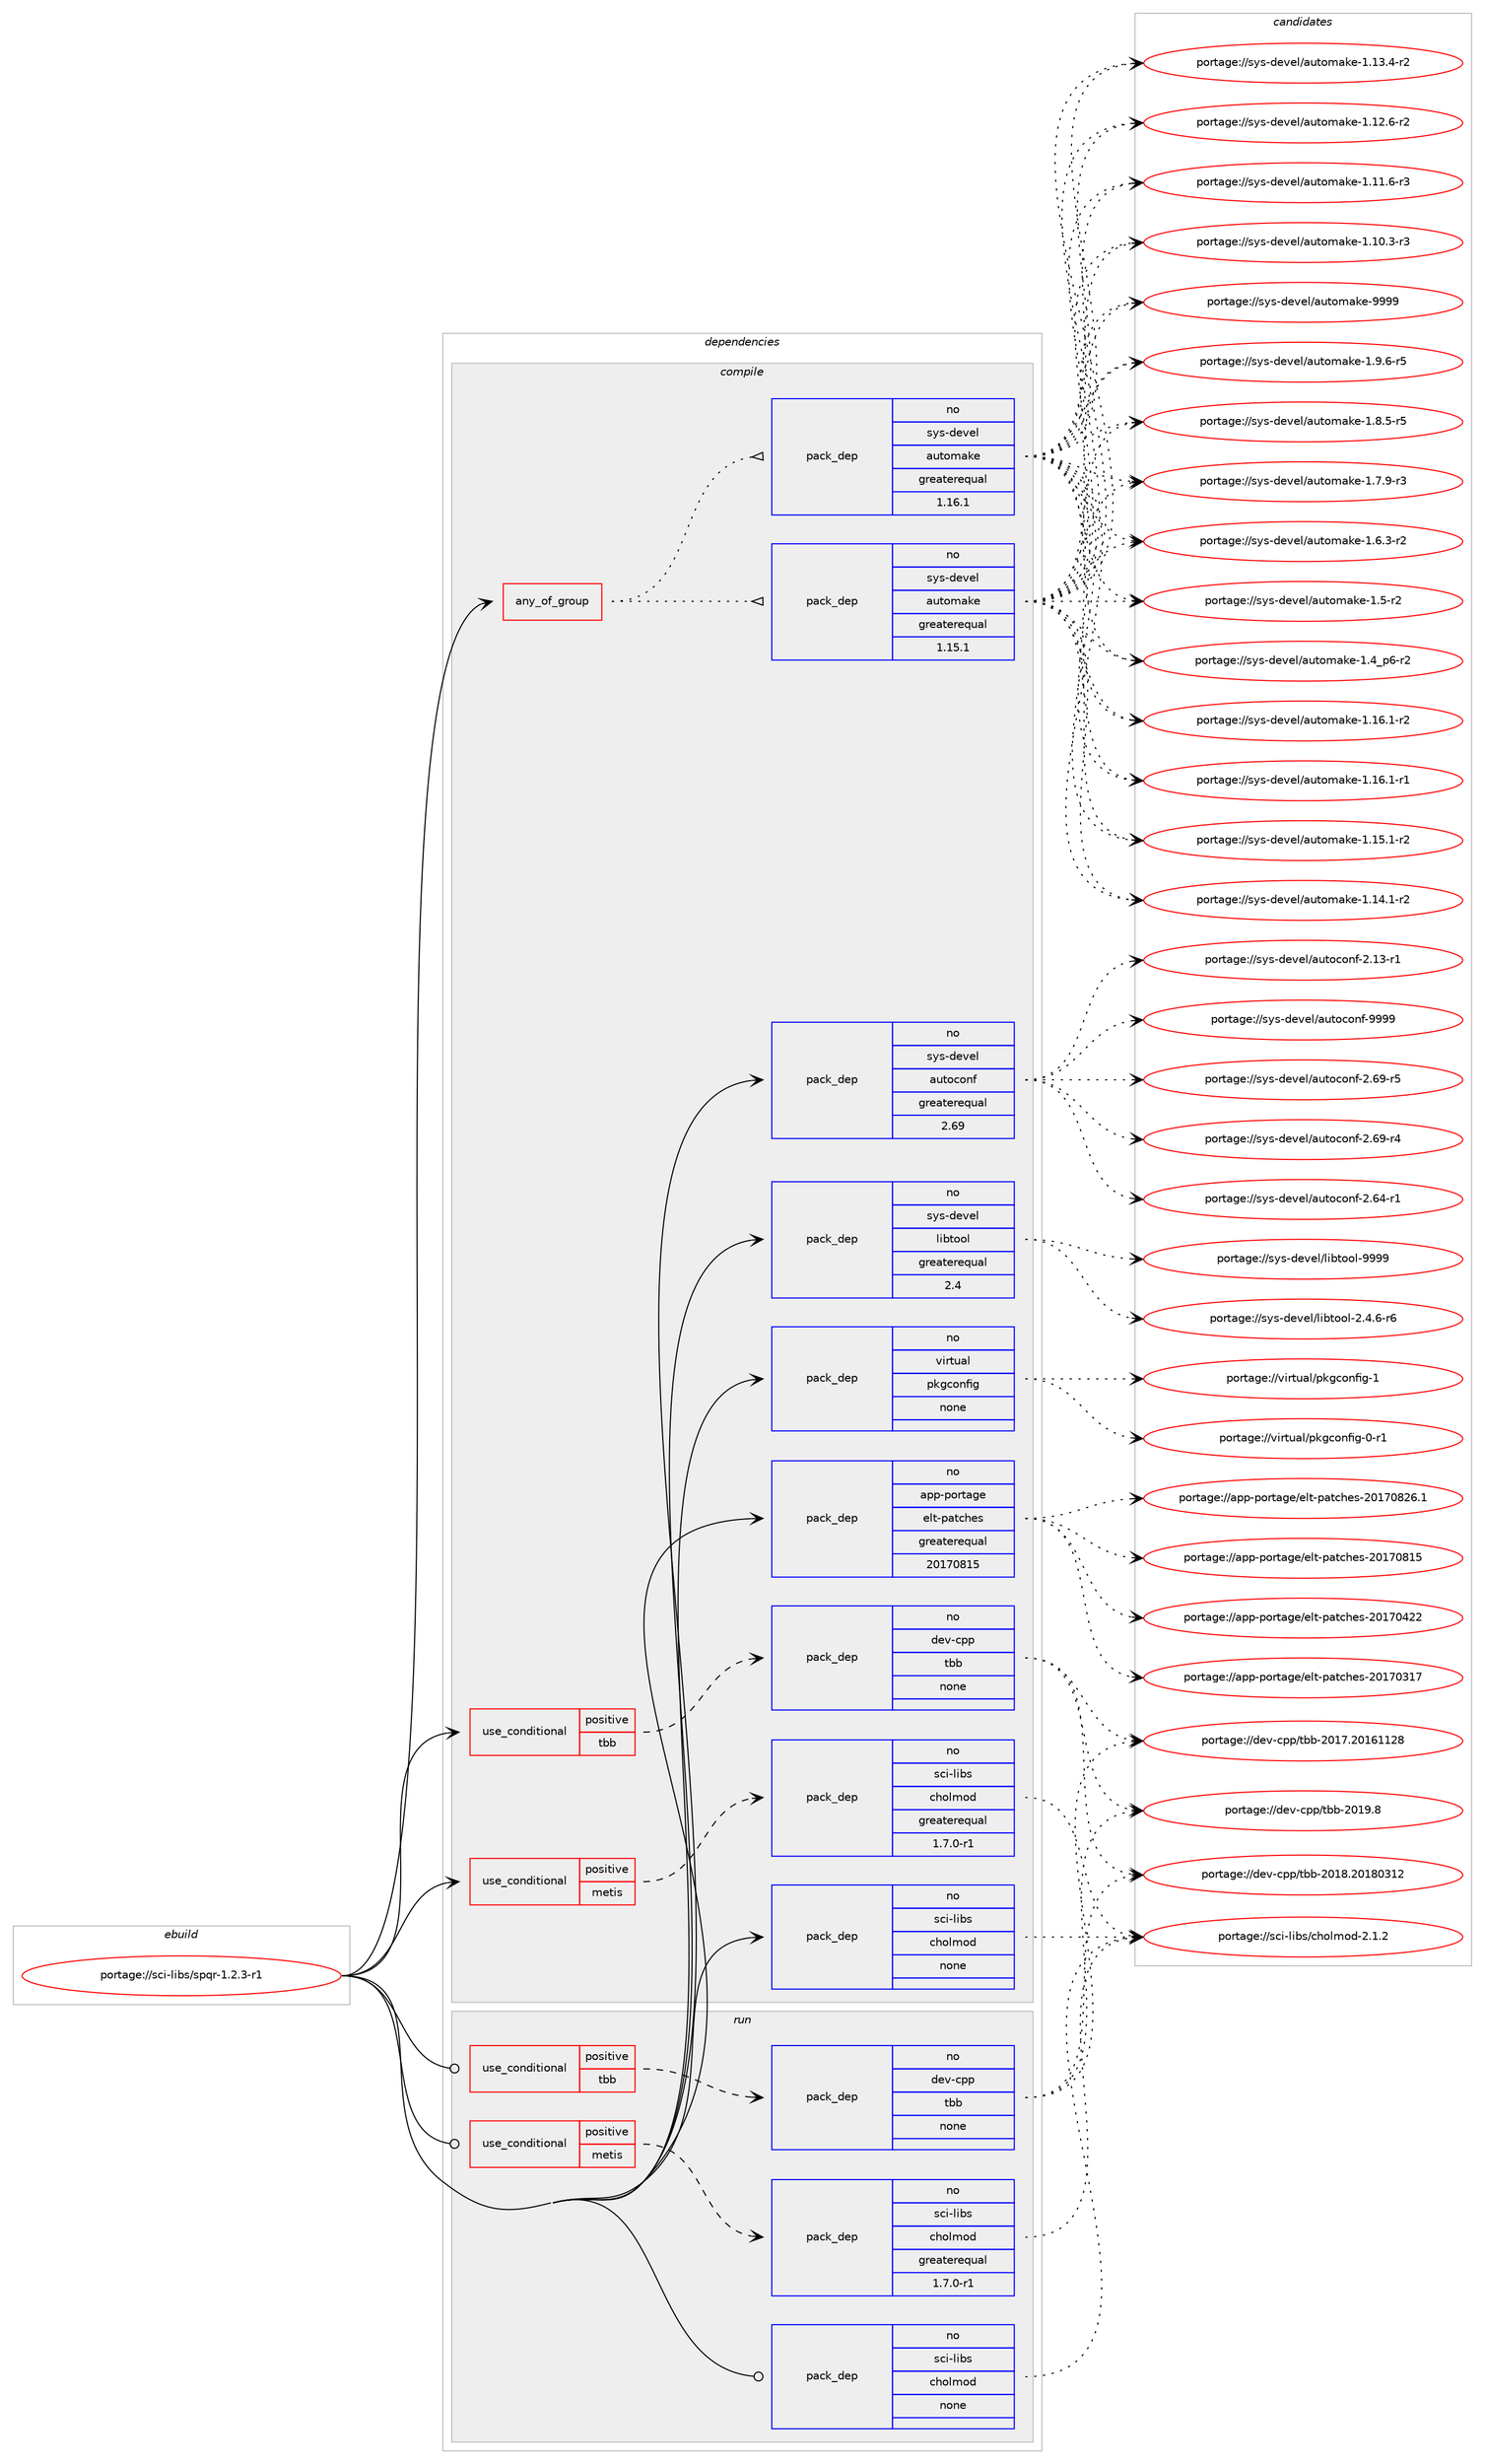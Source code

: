 digraph prolog {

# *************
# Graph options
# *************

newrank=true;
concentrate=true;
compound=true;
graph [rankdir=LR,fontname=Helvetica,fontsize=10,ranksep=1.5];#, ranksep=2.5, nodesep=0.2];
edge  [arrowhead=vee];
node  [fontname=Helvetica,fontsize=10];

# **********
# The ebuild
# **********

subgraph cluster_leftcol {
color=gray;
rank=same;
label=<<i>ebuild</i>>;
id [label="portage://sci-libs/spqr-1.2.3-r1", color=red, width=4, href="../sci-libs/spqr-1.2.3-r1.svg"];
}

# ****************
# The dependencies
# ****************

subgraph cluster_midcol {
color=gray;
label=<<i>dependencies</i>>;
subgraph cluster_compile {
fillcolor="#eeeeee";
style=filled;
label=<<i>compile</i>>;
subgraph any1399 {
dependency87413 [label=<<TABLE BORDER="0" CELLBORDER="1" CELLSPACING="0" CELLPADDING="4"><TR><TD CELLPADDING="10">any_of_group</TD></TR></TABLE>>, shape=none, color=red];subgraph pack68566 {
dependency87414 [label=<<TABLE BORDER="0" CELLBORDER="1" CELLSPACING="0" CELLPADDING="4" WIDTH="220"><TR><TD ROWSPAN="6" CELLPADDING="30">pack_dep</TD></TR><TR><TD WIDTH="110">no</TD></TR><TR><TD>sys-devel</TD></TR><TR><TD>automake</TD></TR><TR><TD>greaterequal</TD></TR><TR><TD>1.16.1</TD></TR></TABLE>>, shape=none, color=blue];
}
dependency87413:e -> dependency87414:w [weight=20,style="dotted",arrowhead="oinv"];
subgraph pack68567 {
dependency87415 [label=<<TABLE BORDER="0" CELLBORDER="1" CELLSPACING="0" CELLPADDING="4" WIDTH="220"><TR><TD ROWSPAN="6" CELLPADDING="30">pack_dep</TD></TR><TR><TD WIDTH="110">no</TD></TR><TR><TD>sys-devel</TD></TR><TR><TD>automake</TD></TR><TR><TD>greaterequal</TD></TR><TR><TD>1.15.1</TD></TR></TABLE>>, shape=none, color=blue];
}
dependency87413:e -> dependency87415:w [weight=20,style="dotted",arrowhead="oinv"];
}
id:e -> dependency87413:w [weight=20,style="solid",arrowhead="vee"];
subgraph cond17364 {
dependency87416 [label=<<TABLE BORDER="0" CELLBORDER="1" CELLSPACING="0" CELLPADDING="4"><TR><TD ROWSPAN="3" CELLPADDING="10">use_conditional</TD></TR><TR><TD>positive</TD></TR><TR><TD>metis</TD></TR></TABLE>>, shape=none, color=red];
subgraph pack68568 {
dependency87417 [label=<<TABLE BORDER="0" CELLBORDER="1" CELLSPACING="0" CELLPADDING="4" WIDTH="220"><TR><TD ROWSPAN="6" CELLPADDING="30">pack_dep</TD></TR><TR><TD WIDTH="110">no</TD></TR><TR><TD>sci-libs</TD></TR><TR><TD>cholmod</TD></TR><TR><TD>greaterequal</TD></TR><TR><TD>1.7.0-r1</TD></TR></TABLE>>, shape=none, color=blue];
}
dependency87416:e -> dependency87417:w [weight=20,style="dashed",arrowhead="vee"];
}
id:e -> dependency87416:w [weight=20,style="solid",arrowhead="vee"];
subgraph cond17365 {
dependency87418 [label=<<TABLE BORDER="0" CELLBORDER="1" CELLSPACING="0" CELLPADDING="4"><TR><TD ROWSPAN="3" CELLPADDING="10">use_conditional</TD></TR><TR><TD>positive</TD></TR><TR><TD>tbb</TD></TR></TABLE>>, shape=none, color=red];
subgraph pack68569 {
dependency87419 [label=<<TABLE BORDER="0" CELLBORDER="1" CELLSPACING="0" CELLPADDING="4" WIDTH="220"><TR><TD ROWSPAN="6" CELLPADDING="30">pack_dep</TD></TR><TR><TD WIDTH="110">no</TD></TR><TR><TD>dev-cpp</TD></TR><TR><TD>tbb</TD></TR><TR><TD>none</TD></TR><TR><TD></TD></TR></TABLE>>, shape=none, color=blue];
}
dependency87418:e -> dependency87419:w [weight=20,style="dashed",arrowhead="vee"];
}
id:e -> dependency87418:w [weight=20,style="solid",arrowhead="vee"];
subgraph pack68570 {
dependency87420 [label=<<TABLE BORDER="0" CELLBORDER="1" CELLSPACING="0" CELLPADDING="4" WIDTH="220"><TR><TD ROWSPAN="6" CELLPADDING="30">pack_dep</TD></TR><TR><TD WIDTH="110">no</TD></TR><TR><TD>app-portage</TD></TR><TR><TD>elt-patches</TD></TR><TR><TD>greaterequal</TD></TR><TR><TD>20170815</TD></TR></TABLE>>, shape=none, color=blue];
}
id:e -> dependency87420:w [weight=20,style="solid",arrowhead="vee"];
subgraph pack68571 {
dependency87421 [label=<<TABLE BORDER="0" CELLBORDER="1" CELLSPACING="0" CELLPADDING="4" WIDTH="220"><TR><TD ROWSPAN="6" CELLPADDING="30">pack_dep</TD></TR><TR><TD WIDTH="110">no</TD></TR><TR><TD>sci-libs</TD></TR><TR><TD>cholmod</TD></TR><TR><TD>none</TD></TR><TR><TD></TD></TR></TABLE>>, shape=none, color=blue];
}
id:e -> dependency87421:w [weight=20,style="solid",arrowhead="vee"];
subgraph pack68572 {
dependency87422 [label=<<TABLE BORDER="0" CELLBORDER="1" CELLSPACING="0" CELLPADDING="4" WIDTH="220"><TR><TD ROWSPAN="6" CELLPADDING="30">pack_dep</TD></TR><TR><TD WIDTH="110">no</TD></TR><TR><TD>sys-devel</TD></TR><TR><TD>autoconf</TD></TR><TR><TD>greaterequal</TD></TR><TR><TD>2.69</TD></TR></TABLE>>, shape=none, color=blue];
}
id:e -> dependency87422:w [weight=20,style="solid",arrowhead="vee"];
subgraph pack68573 {
dependency87423 [label=<<TABLE BORDER="0" CELLBORDER="1" CELLSPACING="0" CELLPADDING="4" WIDTH="220"><TR><TD ROWSPAN="6" CELLPADDING="30">pack_dep</TD></TR><TR><TD WIDTH="110">no</TD></TR><TR><TD>sys-devel</TD></TR><TR><TD>libtool</TD></TR><TR><TD>greaterequal</TD></TR><TR><TD>2.4</TD></TR></TABLE>>, shape=none, color=blue];
}
id:e -> dependency87423:w [weight=20,style="solid",arrowhead="vee"];
subgraph pack68574 {
dependency87424 [label=<<TABLE BORDER="0" CELLBORDER="1" CELLSPACING="0" CELLPADDING="4" WIDTH="220"><TR><TD ROWSPAN="6" CELLPADDING="30">pack_dep</TD></TR><TR><TD WIDTH="110">no</TD></TR><TR><TD>virtual</TD></TR><TR><TD>pkgconfig</TD></TR><TR><TD>none</TD></TR><TR><TD></TD></TR></TABLE>>, shape=none, color=blue];
}
id:e -> dependency87424:w [weight=20,style="solid",arrowhead="vee"];
}
subgraph cluster_compileandrun {
fillcolor="#eeeeee";
style=filled;
label=<<i>compile and run</i>>;
}
subgraph cluster_run {
fillcolor="#eeeeee";
style=filled;
label=<<i>run</i>>;
subgraph cond17366 {
dependency87425 [label=<<TABLE BORDER="0" CELLBORDER="1" CELLSPACING="0" CELLPADDING="4"><TR><TD ROWSPAN="3" CELLPADDING="10">use_conditional</TD></TR><TR><TD>positive</TD></TR><TR><TD>metis</TD></TR></TABLE>>, shape=none, color=red];
subgraph pack68575 {
dependency87426 [label=<<TABLE BORDER="0" CELLBORDER="1" CELLSPACING="0" CELLPADDING="4" WIDTH="220"><TR><TD ROWSPAN="6" CELLPADDING="30">pack_dep</TD></TR><TR><TD WIDTH="110">no</TD></TR><TR><TD>sci-libs</TD></TR><TR><TD>cholmod</TD></TR><TR><TD>greaterequal</TD></TR><TR><TD>1.7.0-r1</TD></TR></TABLE>>, shape=none, color=blue];
}
dependency87425:e -> dependency87426:w [weight=20,style="dashed",arrowhead="vee"];
}
id:e -> dependency87425:w [weight=20,style="solid",arrowhead="odot"];
subgraph cond17367 {
dependency87427 [label=<<TABLE BORDER="0" CELLBORDER="1" CELLSPACING="0" CELLPADDING="4"><TR><TD ROWSPAN="3" CELLPADDING="10">use_conditional</TD></TR><TR><TD>positive</TD></TR><TR><TD>tbb</TD></TR></TABLE>>, shape=none, color=red];
subgraph pack68576 {
dependency87428 [label=<<TABLE BORDER="0" CELLBORDER="1" CELLSPACING="0" CELLPADDING="4" WIDTH="220"><TR><TD ROWSPAN="6" CELLPADDING="30">pack_dep</TD></TR><TR><TD WIDTH="110">no</TD></TR><TR><TD>dev-cpp</TD></TR><TR><TD>tbb</TD></TR><TR><TD>none</TD></TR><TR><TD></TD></TR></TABLE>>, shape=none, color=blue];
}
dependency87427:e -> dependency87428:w [weight=20,style="dashed",arrowhead="vee"];
}
id:e -> dependency87427:w [weight=20,style="solid",arrowhead="odot"];
subgraph pack68577 {
dependency87429 [label=<<TABLE BORDER="0" CELLBORDER="1" CELLSPACING="0" CELLPADDING="4" WIDTH="220"><TR><TD ROWSPAN="6" CELLPADDING="30">pack_dep</TD></TR><TR><TD WIDTH="110">no</TD></TR><TR><TD>sci-libs</TD></TR><TR><TD>cholmod</TD></TR><TR><TD>none</TD></TR><TR><TD></TD></TR></TABLE>>, shape=none, color=blue];
}
id:e -> dependency87429:w [weight=20,style="solid",arrowhead="odot"];
}
}

# **************
# The candidates
# **************

subgraph cluster_choices {
rank=same;
color=gray;
label=<<i>candidates</i>>;

subgraph choice68566 {
color=black;
nodesep=1;
choice115121115451001011181011084797117116111109971071014557575757 [label="portage://sys-devel/automake-9999", color=red, width=4,href="../sys-devel/automake-9999.svg"];
choice115121115451001011181011084797117116111109971071014549465746544511453 [label="portage://sys-devel/automake-1.9.6-r5", color=red, width=4,href="../sys-devel/automake-1.9.6-r5.svg"];
choice115121115451001011181011084797117116111109971071014549465646534511453 [label="portage://sys-devel/automake-1.8.5-r5", color=red, width=4,href="../sys-devel/automake-1.8.5-r5.svg"];
choice115121115451001011181011084797117116111109971071014549465546574511451 [label="portage://sys-devel/automake-1.7.9-r3", color=red, width=4,href="../sys-devel/automake-1.7.9-r3.svg"];
choice115121115451001011181011084797117116111109971071014549465446514511450 [label="portage://sys-devel/automake-1.6.3-r2", color=red, width=4,href="../sys-devel/automake-1.6.3-r2.svg"];
choice11512111545100101118101108479711711611110997107101454946534511450 [label="portage://sys-devel/automake-1.5-r2", color=red, width=4,href="../sys-devel/automake-1.5-r2.svg"];
choice115121115451001011181011084797117116111109971071014549465295112544511450 [label="portage://sys-devel/automake-1.4_p6-r2", color=red, width=4,href="../sys-devel/automake-1.4_p6-r2.svg"];
choice11512111545100101118101108479711711611110997107101454946495446494511450 [label="portage://sys-devel/automake-1.16.1-r2", color=red, width=4,href="../sys-devel/automake-1.16.1-r2.svg"];
choice11512111545100101118101108479711711611110997107101454946495446494511449 [label="portage://sys-devel/automake-1.16.1-r1", color=red, width=4,href="../sys-devel/automake-1.16.1-r1.svg"];
choice11512111545100101118101108479711711611110997107101454946495346494511450 [label="portage://sys-devel/automake-1.15.1-r2", color=red, width=4,href="../sys-devel/automake-1.15.1-r2.svg"];
choice11512111545100101118101108479711711611110997107101454946495246494511450 [label="portage://sys-devel/automake-1.14.1-r2", color=red, width=4,href="../sys-devel/automake-1.14.1-r2.svg"];
choice11512111545100101118101108479711711611110997107101454946495146524511450 [label="portage://sys-devel/automake-1.13.4-r2", color=red, width=4,href="../sys-devel/automake-1.13.4-r2.svg"];
choice11512111545100101118101108479711711611110997107101454946495046544511450 [label="portage://sys-devel/automake-1.12.6-r2", color=red, width=4,href="../sys-devel/automake-1.12.6-r2.svg"];
choice11512111545100101118101108479711711611110997107101454946494946544511451 [label="portage://sys-devel/automake-1.11.6-r3", color=red, width=4,href="../sys-devel/automake-1.11.6-r3.svg"];
choice11512111545100101118101108479711711611110997107101454946494846514511451 [label="portage://sys-devel/automake-1.10.3-r3", color=red, width=4,href="../sys-devel/automake-1.10.3-r3.svg"];
dependency87414:e -> choice115121115451001011181011084797117116111109971071014557575757:w [style=dotted,weight="100"];
dependency87414:e -> choice115121115451001011181011084797117116111109971071014549465746544511453:w [style=dotted,weight="100"];
dependency87414:e -> choice115121115451001011181011084797117116111109971071014549465646534511453:w [style=dotted,weight="100"];
dependency87414:e -> choice115121115451001011181011084797117116111109971071014549465546574511451:w [style=dotted,weight="100"];
dependency87414:e -> choice115121115451001011181011084797117116111109971071014549465446514511450:w [style=dotted,weight="100"];
dependency87414:e -> choice11512111545100101118101108479711711611110997107101454946534511450:w [style=dotted,weight="100"];
dependency87414:e -> choice115121115451001011181011084797117116111109971071014549465295112544511450:w [style=dotted,weight="100"];
dependency87414:e -> choice11512111545100101118101108479711711611110997107101454946495446494511450:w [style=dotted,weight="100"];
dependency87414:e -> choice11512111545100101118101108479711711611110997107101454946495446494511449:w [style=dotted,weight="100"];
dependency87414:e -> choice11512111545100101118101108479711711611110997107101454946495346494511450:w [style=dotted,weight="100"];
dependency87414:e -> choice11512111545100101118101108479711711611110997107101454946495246494511450:w [style=dotted,weight="100"];
dependency87414:e -> choice11512111545100101118101108479711711611110997107101454946495146524511450:w [style=dotted,weight="100"];
dependency87414:e -> choice11512111545100101118101108479711711611110997107101454946495046544511450:w [style=dotted,weight="100"];
dependency87414:e -> choice11512111545100101118101108479711711611110997107101454946494946544511451:w [style=dotted,weight="100"];
dependency87414:e -> choice11512111545100101118101108479711711611110997107101454946494846514511451:w [style=dotted,weight="100"];
}
subgraph choice68567 {
color=black;
nodesep=1;
choice115121115451001011181011084797117116111109971071014557575757 [label="portage://sys-devel/automake-9999", color=red, width=4,href="../sys-devel/automake-9999.svg"];
choice115121115451001011181011084797117116111109971071014549465746544511453 [label="portage://sys-devel/automake-1.9.6-r5", color=red, width=4,href="../sys-devel/automake-1.9.6-r5.svg"];
choice115121115451001011181011084797117116111109971071014549465646534511453 [label="portage://sys-devel/automake-1.8.5-r5", color=red, width=4,href="../sys-devel/automake-1.8.5-r5.svg"];
choice115121115451001011181011084797117116111109971071014549465546574511451 [label="portage://sys-devel/automake-1.7.9-r3", color=red, width=4,href="../sys-devel/automake-1.7.9-r3.svg"];
choice115121115451001011181011084797117116111109971071014549465446514511450 [label="portage://sys-devel/automake-1.6.3-r2", color=red, width=4,href="../sys-devel/automake-1.6.3-r2.svg"];
choice11512111545100101118101108479711711611110997107101454946534511450 [label="portage://sys-devel/automake-1.5-r2", color=red, width=4,href="../sys-devel/automake-1.5-r2.svg"];
choice115121115451001011181011084797117116111109971071014549465295112544511450 [label="portage://sys-devel/automake-1.4_p6-r2", color=red, width=4,href="../sys-devel/automake-1.4_p6-r2.svg"];
choice11512111545100101118101108479711711611110997107101454946495446494511450 [label="portage://sys-devel/automake-1.16.1-r2", color=red, width=4,href="../sys-devel/automake-1.16.1-r2.svg"];
choice11512111545100101118101108479711711611110997107101454946495446494511449 [label="portage://sys-devel/automake-1.16.1-r1", color=red, width=4,href="../sys-devel/automake-1.16.1-r1.svg"];
choice11512111545100101118101108479711711611110997107101454946495346494511450 [label="portage://sys-devel/automake-1.15.1-r2", color=red, width=4,href="../sys-devel/automake-1.15.1-r2.svg"];
choice11512111545100101118101108479711711611110997107101454946495246494511450 [label="portage://sys-devel/automake-1.14.1-r2", color=red, width=4,href="../sys-devel/automake-1.14.1-r2.svg"];
choice11512111545100101118101108479711711611110997107101454946495146524511450 [label="portage://sys-devel/automake-1.13.4-r2", color=red, width=4,href="../sys-devel/automake-1.13.4-r2.svg"];
choice11512111545100101118101108479711711611110997107101454946495046544511450 [label="portage://sys-devel/automake-1.12.6-r2", color=red, width=4,href="../sys-devel/automake-1.12.6-r2.svg"];
choice11512111545100101118101108479711711611110997107101454946494946544511451 [label="portage://sys-devel/automake-1.11.6-r3", color=red, width=4,href="../sys-devel/automake-1.11.6-r3.svg"];
choice11512111545100101118101108479711711611110997107101454946494846514511451 [label="portage://sys-devel/automake-1.10.3-r3", color=red, width=4,href="../sys-devel/automake-1.10.3-r3.svg"];
dependency87415:e -> choice115121115451001011181011084797117116111109971071014557575757:w [style=dotted,weight="100"];
dependency87415:e -> choice115121115451001011181011084797117116111109971071014549465746544511453:w [style=dotted,weight="100"];
dependency87415:e -> choice115121115451001011181011084797117116111109971071014549465646534511453:w [style=dotted,weight="100"];
dependency87415:e -> choice115121115451001011181011084797117116111109971071014549465546574511451:w [style=dotted,weight="100"];
dependency87415:e -> choice115121115451001011181011084797117116111109971071014549465446514511450:w [style=dotted,weight="100"];
dependency87415:e -> choice11512111545100101118101108479711711611110997107101454946534511450:w [style=dotted,weight="100"];
dependency87415:e -> choice115121115451001011181011084797117116111109971071014549465295112544511450:w [style=dotted,weight="100"];
dependency87415:e -> choice11512111545100101118101108479711711611110997107101454946495446494511450:w [style=dotted,weight="100"];
dependency87415:e -> choice11512111545100101118101108479711711611110997107101454946495446494511449:w [style=dotted,weight="100"];
dependency87415:e -> choice11512111545100101118101108479711711611110997107101454946495346494511450:w [style=dotted,weight="100"];
dependency87415:e -> choice11512111545100101118101108479711711611110997107101454946495246494511450:w [style=dotted,weight="100"];
dependency87415:e -> choice11512111545100101118101108479711711611110997107101454946495146524511450:w [style=dotted,weight="100"];
dependency87415:e -> choice11512111545100101118101108479711711611110997107101454946495046544511450:w [style=dotted,weight="100"];
dependency87415:e -> choice11512111545100101118101108479711711611110997107101454946494946544511451:w [style=dotted,weight="100"];
dependency87415:e -> choice11512111545100101118101108479711711611110997107101454946494846514511451:w [style=dotted,weight="100"];
}
subgraph choice68568 {
color=black;
nodesep=1;
choice1159910545108105981154799104111108109111100455046494650 [label="portage://sci-libs/cholmod-2.1.2", color=red, width=4,href="../sci-libs/cholmod-2.1.2.svg"];
dependency87417:e -> choice1159910545108105981154799104111108109111100455046494650:w [style=dotted,weight="100"];
}
subgraph choice68569 {
color=black;
nodesep=1;
choice100101118459911211247116989845504849574656 [label="portage://dev-cpp/tbb-2019.8", color=red, width=4,href="../dev-cpp/tbb-2019.8.svg"];
choice10010111845991121124711698984550484956465048495648514950 [label="portage://dev-cpp/tbb-2018.20180312", color=red, width=4,href="../dev-cpp/tbb-2018.20180312.svg"];
choice10010111845991121124711698984550484955465048495449495056 [label="portage://dev-cpp/tbb-2017.20161128", color=red, width=4,href="../dev-cpp/tbb-2017.20161128.svg"];
dependency87419:e -> choice100101118459911211247116989845504849574656:w [style=dotted,weight="100"];
dependency87419:e -> choice10010111845991121124711698984550484956465048495648514950:w [style=dotted,weight="100"];
dependency87419:e -> choice10010111845991121124711698984550484955465048495449495056:w [style=dotted,weight="100"];
}
subgraph choice68570 {
color=black;
nodesep=1;
choice971121124511211111411697103101471011081164511297116991041011154550484955485650544649 [label="portage://app-portage/elt-patches-20170826.1", color=red, width=4,href="../app-portage/elt-patches-20170826.1.svg"];
choice97112112451121111141169710310147101108116451129711699104101115455048495548564953 [label="portage://app-portage/elt-patches-20170815", color=red, width=4,href="../app-portage/elt-patches-20170815.svg"];
choice97112112451121111141169710310147101108116451129711699104101115455048495548525050 [label="portage://app-portage/elt-patches-20170422", color=red, width=4,href="../app-portage/elt-patches-20170422.svg"];
choice97112112451121111141169710310147101108116451129711699104101115455048495548514955 [label="portage://app-portage/elt-patches-20170317", color=red, width=4,href="../app-portage/elt-patches-20170317.svg"];
dependency87420:e -> choice971121124511211111411697103101471011081164511297116991041011154550484955485650544649:w [style=dotted,weight="100"];
dependency87420:e -> choice97112112451121111141169710310147101108116451129711699104101115455048495548564953:w [style=dotted,weight="100"];
dependency87420:e -> choice97112112451121111141169710310147101108116451129711699104101115455048495548525050:w [style=dotted,weight="100"];
dependency87420:e -> choice97112112451121111141169710310147101108116451129711699104101115455048495548514955:w [style=dotted,weight="100"];
}
subgraph choice68571 {
color=black;
nodesep=1;
choice1159910545108105981154799104111108109111100455046494650 [label="portage://sci-libs/cholmod-2.1.2", color=red, width=4,href="../sci-libs/cholmod-2.1.2.svg"];
dependency87421:e -> choice1159910545108105981154799104111108109111100455046494650:w [style=dotted,weight="100"];
}
subgraph choice68572 {
color=black;
nodesep=1;
choice115121115451001011181011084797117116111991111101024557575757 [label="portage://sys-devel/autoconf-9999", color=red, width=4,href="../sys-devel/autoconf-9999.svg"];
choice1151211154510010111810110847971171161119911111010245504654574511453 [label="portage://sys-devel/autoconf-2.69-r5", color=red, width=4,href="../sys-devel/autoconf-2.69-r5.svg"];
choice1151211154510010111810110847971171161119911111010245504654574511452 [label="portage://sys-devel/autoconf-2.69-r4", color=red, width=4,href="../sys-devel/autoconf-2.69-r4.svg"];
choice1151211154510010111810110847971171161119911111010245504654524511449 [label="portage://sys-devel/autoconf-2.64-r1", color=red, width=4,href="../sys-devel/autoconf-2.64-r1.svg"];
choice1151211154510010111810110847971171161119911111010245504649514511449 [label="portage://sys-devel/autoconf-2.13-r1", color=red, width=4,href="../sys-devel/autoconf-2.13-r1.svg"];
dependency87422:e -> choice115121115451001011181011084797117116111991111101024557575757:w [style=dotted,weight="100"];
dependency87422:e -> choice1151211154510010111810110847971171161119911111010245504654574511453:w [style=dotted,weight="100"];
dependency87422:e -> choice1151211154510010111810110847971171161119911111010245504654574511452:w [style=dotted,weight="100"];
dependency87422:e -> choice1151211154510010111810110847971171161119911111010245504654524511449:w [style=dotted,weight="100"];
dependency87422:e -> choice1151211154510010111810110847971171161119911111010245504649514511449:w [style=dotted,weight="100"];
}
subgraph choice68573 {
color=black;
nodesep=1;
choice1151211154510010111810110847108105981161111111084557575757 [label="portage://sys-devel/libtool-9999", color=red, width=4,href="../sys-devel/libtool-9999.svg"];
choice1151211154510010111810110847108105981161111111084550465246544511454 [label="portage://sys-devel/libtool-2.4.6-r6", color=red, width=4,href="../sys-devel/libtool-2.4.6-r6.svg"];
dependency87423:e -> choice1151211154510010111810110847108105981161111111084557575757:w [style=dotted,weight="100"];
dependency87423:e -> choice1151211154510010111810110847108105981161111111084550465246544511454:w [style=dotted,weight="100"];
}
subgraph choice68574 {
color=black;
nodesep=1;
choice1181051141161179710847112107103991111101021051034549 [label="portage://virtual/pkgconfig-1", color=red, width=4,href="../virtual/pkgconfig-1.svg"];
choice11810511411611797108471121071039911111010210510345484511449 [label="portage://virtual/pkgconfig-0-r1", color=red, width=4,href="../virtual/pkgconfig-0-r1.svg"];
dependency87424:e -> choice1181051141161179710847112107103991111101021051034549:w [style=dotted,weight="100"];
dependency87424:e -> choice11810511411611797108471121071039911111010210510345484511449:w [style=dotted,weight="100"];
}
subgraph choice68575 {
color=black;
nodesep=1;
choice1159910545108105981154799104111108109111100455046494650 [label="portage://sci-libs/cholmod-2.1.2", color=red, width=4,href="../sci-libs/cholmod-2.1.2.svg"];
dependency87426:e -> choice1159910545108105981154799104111108109111100455046494650:w [style=dotted,weight="100"];
}
subgraph choice68576 {
color=black;
nodesep=1;
choice100101118459911211247116989845504849574656 [label="portage://dev-cpp/tbb-2019.8", color=red, width=4,href="../dev-cpp/tbb-2019.8.svg"];
choice10010111845991121124711698984550484956465048495648514950 [label="portage://dev-cpp/tbb-2018.20180312", color=red, width=4,href="../dev-cpp/tbb-2018.20180312.svg"];
choice10010111845991121124711698984550484955465048495449495056 [label="portage://dev-cpp/tbb-2017.20161128", color=red, width=4,href="../dev-cpp/tbb-2017.20161128.svg"];
dependency87428:e -> choice100101118459911211247116989845504849574656:w [style=dotted,weight="100"];
dependency87428:e -> choice10010111845991121124711698984550484956465048495648514950:w [style=dotted,weight="100"];
dependency87428:e -> choice10010111845991121124711698984550484955465048495449495056:w [style=dotted,weight="100"];
}
subgraph choice68577 {
color=black;
nodesep=1;
choice1159910545108105981154799104111108109111100455046494650 [label="portage://sci-libs/cholmod-2.1.2", color=red, width=4,href="../sci-libs/cholmod-2.1.2.svg"];
dependency87429:e -> choice1159910545108105981154799104111108109111100455046494650:w [style=dotted,weight="100"];
}
}

}
